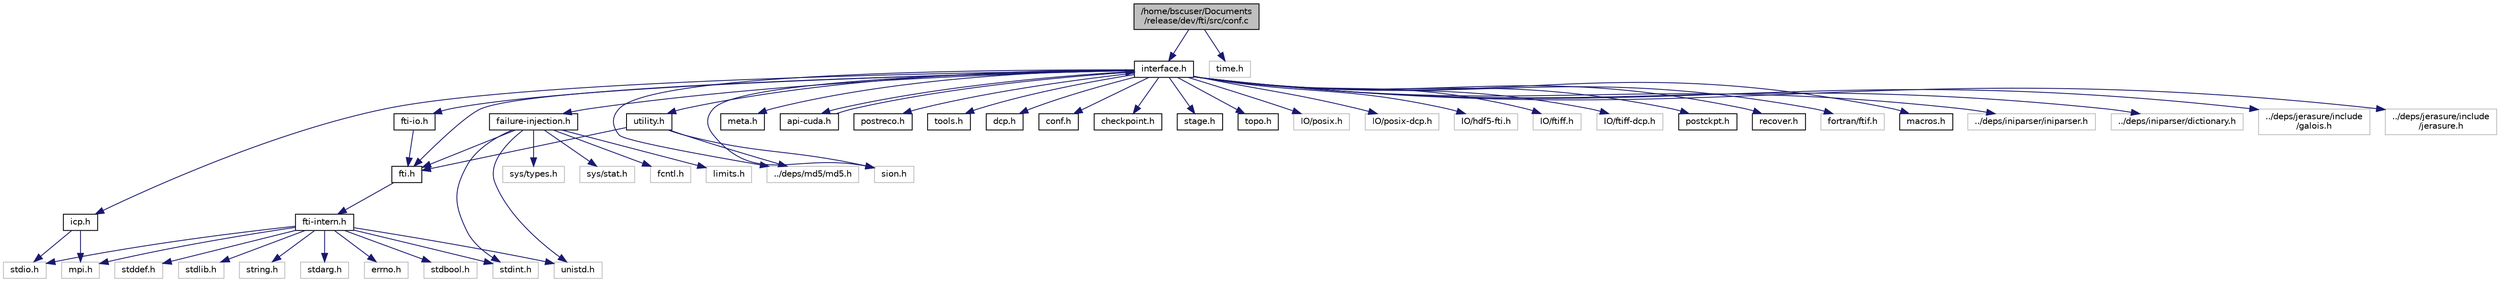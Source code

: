 digraph "/home/bscuser/Documents/release/dev/fti/src/conf.c"
{
 // LATEX_PDF_SIZE
  edge [fontname="Helvetica",fontsize="10",labelfontname="Helvetica",labelfontsize="10"];
  node [fontname="Helvetica",fontsize="10",shape=record];
  Node1 [label="/home/bscuser/Documents\l/release/dev/fti/src/conf.c",height=0.2,width=0.4,color="black", fillcolor="grey75", style="filled", fontcolor="black",tooltip="Configuration loading functions for the FTI library."];
  Node1 -> Node2 [color="midnightblue",fontsize="10",style="solid"];
  Node2 [label="interface.h",height=0.2,width=0.4,color="black", fillcolor="white", style="filled",URL="$interface_8h.html",tooltip="Header file for the FTI library private functions."];
  Node2 -> Node3 [color="midnightblue",fontsize="10",style="solid"];
  Node3 [label="fti.h",height=0.2,width=0.4,color="black", fillcolor="white", style="filled",URL="$fti_8h.html",tooltip="Header file for the FTI library."];
  Node3 -> Node4 [color="midnightblue",fontsize="10",style="solid"];
  Node4 [label="fti-intern.h",height=0.2,width=0.4,color="black", fillcolor="white", style="filled",URL="$fti-intern_8h.html",tooltip=" "];
  Node4 -> Node5 [color="midnightblue",fontsize="10",style="solid"];
  Node5 [label="stddef.h",height=0.2,width=0.4,color="grey75", fillcolor="white", style="filled",tooltip=" "];
  Node4 -> Node6 [color="midnightblue",fontsize="10",style="solid"];
  Node6 [label="stdlib.h",height=0.2,width=0.4,color="grey75", fillcolor="white", style="filled",tooltip=" "];
  Node4 -> Node7 [color="midnightblue",fontsize="10",style="solid"];
  Node7 [label="stdio.h",height=0.2,width=0.4,color="grey75", fillcolor="white", style="filled",tooltip=" "];
  Node4 -> Node8 [color="midnightblue",fontsize="10",style="solid"];
  Node8 [label="string.h",height=0.2,width=0.4,color="grey75", fillcolor="white", style="filled",tooltip=" "];
  Node4 -> Node9 [color="midnightblue",fontsize="10",style="solid"];
  Node9 [label="stdarg.h",height=0.2,width=0.4,color="grey75", fillcolor="white", style="filled",tooltip=" "];
  Node4 -> Node10 [color="midnightblue",fontsize="10",style="solid"];
  Node10 [label="errno.h",height=0.2,width=0.4,color="grey75", fillcolor="white", style="filled",tooltip=" "];
  Node4 -> Node11 [color="midnightblue",fontsize="10",style="solid"];
  Node11 [label="stdint.h",height=0.2,width=0.4,color="grey75", fillcolor="white", style="filled",tooltip=" "];
  Node4 -> Node12 [color="midnightblue",fontsize="10",style="solid"];
  Node12 [label="unistd.h",height=0.2,width=0.4,color="grey75", fillcolor="white", style="filled",tooltip=" "];
  Node4 -> Node13 [color="midnightblue",fontsize="10",style="solid"];
  Node13 [label="stdbool.h",height=0.2,width=0.4,color="grey75", fillcolor="white", style="filled",tooltip=" "];
  Node4 -> Node14 [color="midnightblue",fontsize="10",style="solid"];
  Node14 [label="mpi.h",height=0.2,width=0.4,color="grey75", fillcolor="white", style="filled",tooltip=" "];
  Node2 -> Node15 [color="midnightblue",fontsize="10",style="solid"];
  Node15 [label="meta.h",height=0.2,width=0.4,color="black", fillcolor="white", style="filled",URL="$meta_8h.html",tooltip=" "];
  Node2 -> Node16 [color="midnightblue",fontsize="10",style="solid"];
  Node16 [label="api-cuda.h",height=0.2,width=0.4,color="black", fillcolor="white", style="filled",URL="$api-cuda_8h.html",tooltip=" "];
  Node16 -> Node2 [color="midnightblue",fontsize="10",style="solid"];
  Node2 -> Node17 [color="midnightblue",fontsize="10",style="solid"];
  Node17 [label="postreco.h",height=0.2,width=0.4,color="black", fillcolor="white", style="filled",URL="$postreco_8h.html",tooltip=" "];
  Node2 -> Node18 [color="midnightblue",fontsize="10",style="solid"];
  Node18 [label="tools.h",height=0.2,width=0.4,color="black", fillcolor="white", style="filled",URL="$tools_8h.html",tooltip=" "];
  Node2 -> Node19 [color="midnightblue",fontsize="10",style="solid"];
  Node19 [label="dcp.h",height=0.2,width=0.4,color="black", fillcolor="white", style="filled",URL="$dcp_8h.html",tooltip=" "];
  Node2 -> Node20 [color="midnightblue",fontsize="10",style="solid"];
  Node20 [label="conf.h",height=0.2,width=0.4,color="black", fillcolor="white", style="filled",URL="$conf_8h.html",tooltip=" "];
  Node2 -> Node21 [color="midnightblue",fontsize="10",style="solid"];
  Node21 [label="checkpoint.h",height=0.2,width=0.4,color="black", fillcolor="white", style="filled",URL="$checkpoint_8h.html",tooltip=" "];
  Node2 -> Node22 [color="midnightblue",fontsize="10",style="solid"];
  Node22 [label="stage.h",height=0.2,width=0.4,color="black", fillcolor="white", style="filled",URL="$stage_8h.html",tooltip=" "];
  Node2 -> Node23 [color="midnightblue",fontsize="10",style="solid"];
  Node23 [label="fti-io.h",height=0.2,width=0.4,color="black", fillcolor="white", style="filled",URL="$fti-io_8h.html",tooltip=" "];
  Node23 -> Node3 [color="midnightblue",fontsize="10",style="solid"];
  Node2 -> Node24 [color="midnightblue",fontsize="10",style="solid"];
  Node24 [label="topo.h",height=0.2,width=0.4,color="black", fillcolor="white", style="filled",URL="$topo_8h.html",tooltip=" "];
  Node2 -> Node25 [color="midnightblue",fontsize="10",style="solid"];
  Node25 [label="IO/posix.h",height=0.2,width=0.4,color="grey75", fillcolor="white", style="filled",tooltip=" "];
  Node2 -> Node26 [color="midnightblue",fontsize="10",style="solid"];
  Node26 [label="IO/posix-dcp.h",height=0.2,width=0.4,color="grey75", fillcolor="white", style="filled",tooltip=" "];
  Node2 -> Node27 [color="midnightblue",fontsize="10",style="solid"];
  Node27 [label="IO/hdf5-fti.h",height=0.2,width=0.4,color="grey75", fillcolor="white", style="filled",tooltip=" "];
  Node2 -> Node28 [color="midnightblue",fontsize="10",style="solid"];
  Node28 [label="IO/ftiff.h",height=0.2,width=0.4,color="grey75", fillcolor="white", style="filled",tooltip=" "];
  Node2 -> Node29 [color="midnightblue",fontsize="10",style="solid"];
  Node29 [label="IO/ftiff-dcp.h",height=0.2,width=0.4,color="grey75", fillcolor="white", style="filled",tooltip=" "];
  Node2 -> Node30 [color="midnightblue",fontsize="10",style="solid"];
  Node30 [label="failure-injection.h",height=0.2,width=0.4,color="black", fillcolor="white", style="filled",URL="$failure-injection_8h.html",tooltip="Defines wrapper for POSIX write functions to enable failure injection."];
  Node30 -> Node3 [color="midnightblue",fontsize="10",style="solid"];
  Node30 -> Node12 [color="midnightblue",fontsize="10",style="solid"];
  Node30 -> Node31 [color="midnightblue",fontsize="10",style="solid"];
  Node31 [label="sys/types.h",height=0.2,width=0.4,color="grey75", fillcolor="white", style="filled",tooltip=" "];
  Node30 -> Node32 [color="midnightblue",fontsize="10",style="solid"];
  Node32 [label="sys/stat.h",height=0.2,width=0.4,color="grey75", fillcolor="white", style="filled",tooltip=" "];
  Node30 -> Node33 [color="midnightblue",fontsize="10",style="solid"];
  Node33 [label="fcntl.h",height=0.2,width=0.4,color="grey75", fillcolor="white", style="filled",tooltip=" "];
  Node30 -> Node11 [color="midnightblue",fontsize="10",style="solid"];
  Node30 -> Node34 [color="midnightblue",fontsize="10",style="solid"];
  Node34 [label="limits.h",height=0.2,width=0.4,color="grey75", fillcolor="white", style="filled",tooltip=" "];
  Node2 -> Node35 [color="midnightblue",fontsize="10",style="solid"];
  Node35 [label="postckpt.h",height=0.2,width=0.4,color="black", fillcolor="white", style="filled",URL="$postckpt_8h.html",tooltip=" "];
  Node2 -> Node36 [color="midnightblue",fontsize="10",style="solid"];
  Node36 [label="recover.h",height=0.2,width=0.4,color="black", fillcolor="white", style="filled",URL="$recover_8h.html",tooltip=" "];
  Node2 -> Node37 [color="midnightblue",fontsize="10",style="solid"];
  Node37 [label="fortran/ftif.h",height=0.2,width=0.4,color="grey75", fillcolor="white", style="filled",tooltip=" "];
  Node2 -> Node38 [color="midnightblue",fontsize="10",style="solid"];
  Node38 [label="icp.h",height=0.2,width=0.4,color="black", fillcolor="white", style="filled",URL="$icp_8h.html",tooltip=" "];
  Node38 -> Node14 [color="midnightblue",fontsize="10",style="solid"];
  Node38 -> Node7 [color="midnightblue",fontsize="10",style="solid"];
  Node2 -> Node39 [color="midnightblue",fontsize="10",style="solid"];
  Node39 [label="macros.h",height=0.2,width=0.4,color="black", fillcolor="white", style="filled",URL="$macros_8h.html",tooltip="API functions for the FTI library."];
  Node2 -> Node40 [color="midnightblue",fontsize="10",style="solid"];
  Node40 [label="utility.h",height=0.2,width=0.4,color="black", fillcolor="white", style="filled",URL="$utility_8h.html",tooltip=" "];
  Node40 -> Node3 [color="midnightblue",fontsize="10",style="solid"];
  Node40 -> Node41 [color="midnightblue",fontsize="10",style="solid"];
  Node41 [label="../deps/md5/md5.h",height=0.2,width=0.4,color="grey75", fillcolor="white", style="filled",tooltip=" "];
  Node40 -> Node42 [color="midnightblue",fontsize="10",style="solid"];
  Node42 [label="sion.h",height=0.2,width=0.4,color="grey75", fillcolor="white", style="filled",tooltip=" "];
  Node2 -> Node41 [color="midnightblue",fontsize="10",style="solid"];
  Node2 -> Node43 [color="midnightblue",fontsize="10",style="solid"];
  Node43 [label="../deps/iniparser/iniparser.h",height=0.2,width=0.4,color="grey75", fillcolor="white", style="filled",tooltip=" "];
  Node2 -> Node44 [color="midnightblue",fontsize="10",style="solid"];
  Node44 [label="../deps/iniparser/dictionary.h",height=0.2,width=0.4,color="grey75", fillcolor="white", style="filled",tooltip=" "];
  Node2 -> Node45 [color="midnightblue",fontsize="10",style="solid"];
  Node45 [label="../deps/jerasure/include\l/galois.h",height=0.2,width=0.4,color="grey75", fillcolor="white", style="filled",tooltip=" "];
  Node2 -> Node46 [color="midnightblue",fontsize="10",style="solid"];
  Node46 [label="../deps/jerasure/include\l/jerasure.h",height=0.2,width=0.4,color="grey75", fillcolor="white", style="filled",tooltip=" "];
  Node2 -> Node42 [color="midnightblue",fontsize="10",style="solid"];
  Node1 -> Node47 [color="midnightblue",fontsize="10",style="solid"];
  Node47 [label="time.h",height=0.2,width=0.4,color="grey75", fillcolor="white", style="filled",tooltip=" "];
}
